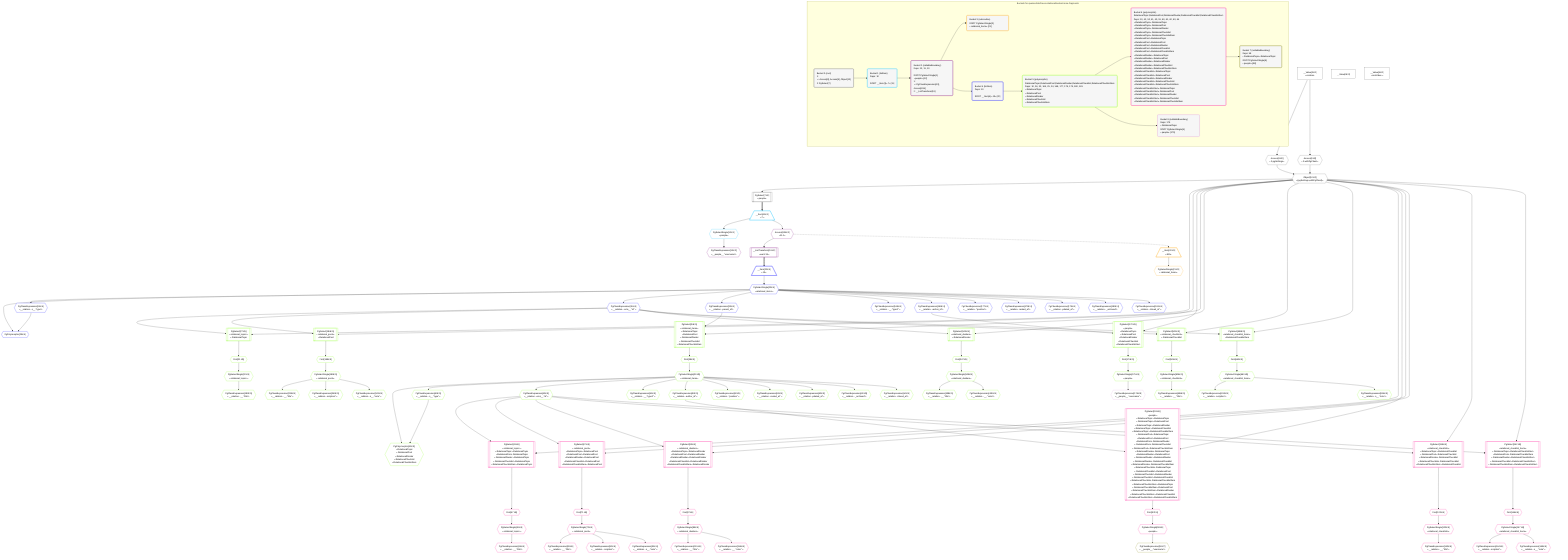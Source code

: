 %%{init: {'themeVariables': { 'fontSize': '12px'}}}%%
graph TD
    classDef path fill:#eee,stroke:#000,color:#000
    classDef plan fill:#fff,stroke-width:1px,color:#000
    classDef itemplan fill:#fff,stroke-width:2px,color:#000
    classDef unbatchedplan fill:#dff,stroke-width:1px,color:#000
    classDef sideeffectplan fill:#fcc,stroke-width:2px,color:#000
    classDef bucket fill:#f6f6f6,color:#000,stroke-width:2px,text-align:left


    %% plan dependencies
    Object10{{"Object[10∈0]<br />ᐸ{pgSettings,withPgClient}ᐳ"}}:::plan
    Access8{{"Access[8∈0]<br />ᐸ3.pgSettingsᐳ"}}:::plan
    Access9{{"Access[9∈0]<br />ᐸ3.withPgClientᐳ"}}:::plan
    Access8 & Access9 --> Object10
    __Value3["__Value[3∈0]<br />ᐸcontextᐳ"]:::plan
    __Value3 --> Access8
    __Value3 --> Access9
    PgSelect7[["PgSelect[7∈0]<br />ᐸpeopleᐳ"]]:::plan
    Object10 --> PgSelect7
    __Value0["__Value[0∈0]"]:::plan
    __Value5["__Value[5∈0]<br />ᐸrootValueᐳ"]:::plan
    __Item11[/"__Item[11∈1]<br />ᐸ7ᐳ"\]:::itemplan
    PgSelect7 ==> __Item11
    PgSelectSingle12{{"PgSelectSingle[12∈1]<br />ᐸpeopleᐳ"}}:::plan
    __Item11 --> PgSelectSingle12
    PgClassExpression13{{"PgClassExpression[13∈2]<br />ᐸ__people__.”username”ᐳ"}}:::plan
    PgSelectSingle12 --> PgClassExpression13
    Access815{{"Access[815∈2]<br />ᐸ11.1ᐳ"}}:::plan
    __Item11 --> Access815
    __ListTransform19[["__ListTransform[19∈2]<br />ᐸeach:15ᐳ"]]:::plan
    Access815 --> __ListTransform19
    PgPolymorphic25{{"PgPolymorphic[25∈4]"}}:::plan
    PgSelectSingle23{{"PgSelectSingle[23∈4]<br />ᐸrelational_itemsᐳ"}}:::plan
    PgClassExpression24{{"PgClassExpression[24∈4]<br />ᐸ__relation...s__.”type”ᐳ"}}:::plan
    PgSelectSingle23 & PgClassExpression24 --> PgPolymorphic25
    __Item22[/"__Item[22∈4]<br />ᐸ19ᐳ"\]:::itemplan
    __ListTransform19 ==> __Item22
    __Item22 --> PgSelectSingle23
    PgSelectSingle23 --> PgClassExpression24
    PgClassExpression26{{"PgClassExpression[26∈4]<br />ᐸ__relation...ems__.”id”ᐳ"}}:::plan
    PgSelectSingle23 --> PgClassExpression26
    PgClassExpression33{{"PgClassExpression[33∈4]<br />ᐸ__relation...parent_id”ᐳ"}}:::plan
    PgSelectSingle23 --> PgClassExpression33
    PgClassExpression168{{"PgClassExpression[168∈4]<br />ᐸ__relation...__.”type2”ᐳ"}}:::plan
    PgSelectSingle23 --> PgClassExpression168
    PgClassExpression169{{"PgClassExpression[169∈4]<br />ᐸ__relation...author_id”ᐳ"}}:::plan
    PgSelectSingle23 --> PgClassExpression169
    PgClassExpression177{{"PgClassExpression[177∈4]<br />ᐸ__relation...”position”ᐳ"}}:::plan
    PgSelectSingle23 --> PgClassExpression177
    PgClassExpression178{{"PgClassExpression[178∈4]<br />ᐸ__relation...reated_at”ᐳ"}}:::plan
    PgSelectSingle23 --> PgClassExpression178
    PgClassExpression179{{"PgClassExpression[179∈4]<br />ᐸ__relation...pdated_at”ᐳ"}}:::plan
    PgSelectSingle23 --> PgClassExpression179
    PgClassExpression180{{"PgClassExpression[180∈4]<br />ᐸ__relation..._archived”ᐳ"}}:::plan
    PgSelectSingle23 --> PgClassExpression180
    PgClassExpression181{{"PgClassExpression[181∈4]<br />ᐸ__relation...chived_at”ᐳ"}}:::plan
    PgSelectSingle23 --> PgClassExpression181
    __Item20[/"__Item[20∈3]<br />ᐸ815ᐳ"\]:::itemplan
    Access815 -.-> __Item20
    PgSelectSingle21{{"PgSelectSingle[21∈3]<br />ᐸrelational_itemsᐳ"}}:::plan
    __Item20 --> PgSelectSingle21
    PgSelect27[["PgSelect[27∈5]<br />ᐸrelational_topicsᐳ<br />ᐳRelationalTopic"]]:::plan
    Object10 & PgClassExpression26 --> PgSelect27
    PgSelect34[["PgSelect[34∈5]<br />ᐸrelational_itemsᐳ<br />ᐳRelationalTopic<br />ᐳRelationalPost<br />ᐳRelationalDivider<br />ᐳRelationalChecklist<br />ᐳRelationalChecklistItem"]]:::plan
    Object10 & PgClassExpression33 --> PgSelect34
    PgPolymorphic41{{"PgPolymorphic[41∈5]<br />ᐳRelationalTopic<br />ᐳRelationalPost<br />ᐳRelationalDivider<br />ᐳRelationalChecklist<br />ᐳRelationalChecklistItem"}}:::plan
    PgSelectSingle39{{"PgSelectSingle[39∈5]<br />ᐸrelational_itemsᐳ"}}:::plan
    PgClassExpression40{{"PgClassExpression[40∈5]<br />ᐸ__relation...s__.”type”ᐳ"}}:::plan
    PgSelectSingle39 & PgClassExpression40 --> PgPolymorphic41
    PgSelect170[["PgSelect[170∈5]<br />ᐸpeopleᐳ<br />ᐳRelationalTopic<br />ᐳRelationalPost<br />ᐳRelationalDivider<br />ᐳRelationalChecklist<br />ᐳRelationalChecklistItem"]]:::plan
    Object10 & PgClassExpression169 --> PgSelect170
    PgSelect184[["PgSelect[184∈5]<br />ᐸrelational_postsᐳ<br />ᐳRelationalPost"]]:::plan
    Object10 & PgClassExpression26 --> PgSelect184
    PgSelect343[["PgSelect[343∈5]<br />ᐸrelational_dividersᐳ<br />ᐳRelationalDivider"]]:::plan
    Object10 & PgClassExpression26 --> PgSelect343
    PgSelect501[["PgSelect[501∈5]<br />ᐸrelational_checklistsᐳ<br />ᐳRelationalChecklist"]]:::plan
    Object10 & PgClassExpression26 --> PgSelect501
    PgSelect658[["PgSelect[658∈5]<br />ᐸrelational_checklist_itemsᐳ<br />ᐳRelationalChecklistItem"]]:::plan
    Object10 & PgClassExpression26 --> PgSelect658
    First31{{"First[31∈5]"}}:::plan
    PgSelect27 --> First31
    PgSelectSingle32{{"PgSelectSingle[32∈5]<br />ᐸrelational_topicsᐳ"}}:::plan
    First31 --> PgSelectSingle32
    First38{{"First[38∈5]"}}:::plan
    PgSelect34 --> First38
    First38 --> PgSelectSingle39
    PgSelectSingle39 --> PgClassExpression40
    PgClassExpression42{{"PgClassExpression[42∈5]<br />ᐸ__relation...ems__.”id”ᐳ"}}:::plan
    PgSelectSingle39 --> PgClassExpression42
    PgClassExpression51{{"PgClassExpression[51∈5]<br />ᐸ__relation...__.”type2”ᐳ"}}:::plan
    PgSelectSingle39 --> PgClassExpression51
    PgClassExpression52{{"PgClassExpression[52∈5]<br />ᐸ__relation...author_id”ᐳ"}}:::plan
    PgSelectSingle39 --> PgClassExpression52
    PgClassExpression60{{"PgClassExpression[60∈5]<br />ᐸ__relation...”position”ᐳ"}}:::plan
    PgSelectSingle39 --> PgClassExpression60
    PgClassExpression61{{"PgClassExpression[61∈5]<br />ᐸ__relation...reated_at”ᐳ"}}:::plan
    PgSelectSingle39 --> PgClassExpression61
    PgClassExpression62{{"PgClassExpression[62∈5]<br />ᐸ__relation...pdated_at”ᐳ"}}:::plan
    PgSelectSingle39 --> PgClassExpression62
    PgClassExpression63{{"PgClassExpression[63∈5]<br />ᐸ__relation..._archived”ᐳ"}}:::plan
    PgSelectSingle39 --> PgClassExpression63
    PgClassExpression64{{"PgClassExpression[64∈5]<br />ᐸ__relation...chived_at”ᐳ"}}:::plan
    PgSelectSingle39 --> PgClassExpression64
    First174{{"First[174∈5]"}}:::plan
    PgSelect170 --> First174
    PgSelectSingle175{{"PgSelectSingle[175∈5]<br />ᐸpeopleᐳ"}}:::plan
    First174 --> PgSelectSingle175
    PgClassExpression182{{"PgClassExpression[182∈5]<br />ᐸ__relation...__.”title”ᐳ"}}:::plan
    PgSelectSingle32 --> PgClassExpression182
    First188{{"First[188∈5]"}}:::plan
    PgSelect184 --> First188
    PgSelectSingle189{{"PgSelectSingle[189∈5]<br />ᐸrelational_postsᐳ"}}:::plan
    First188 --> PgSelectSingle189
    PgClassExpression339{{"PgClassExpression[339∈5]<br />ᐸ__relation...__.”title”ᐳ"}}:::plan
    PgSelectSingle189 --> PgClassExpression339
    PgClassExpression340{{"PgClassExpression[340∈5]<br />ᐸ__relation...scription”ᐳ"}}:::plan
    PgSelectSingle189 --> PgClassExpression340
    PgClassExpression341{{"PgClassExpression[341∈5]<br />ᐸ__relation...s__.”note”ᐳ"}}:::plan
    PgSelectSingle189 --> PgClassExpression341
    First347{{"First[347∈5]"}}:::plan
    PgSelect343 --> First347
    PgSelectSingle348{{"PgSelectSingle[348∈5]<br />ᐸrelational_dividersᐳ"}}:::plan
    First347 --> PgSelectSingle348
    PgClassExpression498{{"PgClassExpression[498∈5]<br />ᐸ__relation...__.”title”ᐳ"}}:::plan
    PgSelectSingle348 --> PgClassExpression498
    PgClassExpression499{{"PgClassExpression[499∈5]<br />ᐸ__relation...__.”color”ᐳ"}}:::plan
    PgSelectSingle348 --> PgClassExpression499
    First505{{"First[505∈5]"}}:::plan
    PgSelect501 --> First505
    PgSelectSingle506{{"PgSelectSingle[506∈5]<br />ᐸrelational_checklistsᐳ"}}:::plan
    First505 --> PgSelectSingle506
    PgClassExpression656{{"PgClassExpression[656∈5]<br />ᐸ__relation...__.”title”ᐳ"}}:::plan
    PgSelectSingle506 --> PgClassExpression656
    First662{{"First[662∈5]"}}:::plan
    PgSelect658 --> First662
    PgSelectSingle663{{"PgSelectSingle[663∈5]<br />ᐸrelational_checklist_itemsᐳ"}}:::plan
    First662 --> PgSelectSingle663
    PgClassExpression813{{"PgClassExpression[813∈5]<br />ᐸ__relation...scription”ᐳ"}}:::plan
    PgSelectSingle663 --> PgClassExpression813
    PgClassExpression814{{"PgClassExpression[814∈5]<br />ᐸ__relation...s__.”note”ᐳ"}}:::plan
    PgSelectSingle663 --> PgClassExpression814
    PgClassExpression176{{"PgClassExpression[176∈8]<br />ᐸ__people__.”username”ᐳ"}}:::plan
    PgSelectSingle175 --> PgClassExpression176
    PgSelect43[["PgSelect[43∈6]<br />ᐸrelational_topicsᐳ<br />ᐳRelationalTopicᐳRelationalTopic<br />ᐳRelationalPostᐳRelationalTopic<br />ᐳRelationalDividerᐳRelationalTopic<br />ᐳRelationalChecklistᐳRelationalTopic<br />ᐳRelationalChecklistItemᐳRelationalTopic"]]:::plan
    Object10 & PgClassExpression42 --> PgSelect43
    PgSelect53[["PgSelect[53∈6]<br />ᐸpeopleᐳ<br />ᐳRelationalTopicᐳRelationalTopic<br />ᐳRelationalTopicᐳRelationalPost<br />ᐳRelationalTopicᐳRelationalDivider<br />ᐳRelationalTopicᐳRelationalChecklist<br />ᐳRelationalTopicᐳRelationalChecklistItem<br />ᐳRelationalPostᐳRelationalTopic<br />ᐳRelationalPostᐳRelationalPost<br />ᐳRelationalPostᐳRelationalDivider<br />ᐳRelationalPostᐳRelationalChecklist<br />ᐳRelationalPostᐳRelationalChecklistItem<br />ᐳRelationalDividerᐳRelationalTopic<br />ᐳRelationalDividerᐳRelationalPost<br />ᐳRelationalDividerᐳRelationalDivider<br />ᐳRelationalDividerᐳRelationalChecklist<br />ᐳRelationalDividerᐳRelationalChecklistItem<br />ᐳRelationalChecklistᐳRelationalTopic<br />ᐳRelationalChecklistᐳRelationalPost<br />ᐳRelationalChecklistᐳRelationalDivider<br />ᐳRelationalChecklistᐳRelationalChecklist<br />ᐳRelationalChecklistᐳRelationalChecklistItem<br />ᐳRelationalChecklistItemᐳRelationalTopic<br />ᐳRelationalChecklistItemᐳRelationalPost<br />ᐳRelationalChecklistItemᐳRelationalDivider<br />ᐳRelationalChecklistItemᐳRelationalChecklist<br />ᐳRelationalChecklistItemᐳRelationalChecklistItem"]]:::plan
    Object10 & PgClassExpression52 --> PgSelect53
    PgSelect67[["PgSelect[67∈6]<br />ᐸrelational_postsᐳ<br />ᐳRelationalTopicᐳRelationalPost<br />ᐳRelationalPostᐳRelationalPost<br />ᐳRelationalDividerᐳRelationalPost<br />ᐳRelationalChecklistᐳRelationalPost<br />ᐳRelationalChecklistItemᐳRelationalPost"]]:::plan
    Object10 & PgClassExpression42 --> PgSelect67
    PgSelect93[["PgSelect[93∈6]<br />ᐸrelational_dividersᐳ<br />ᐳRelationalTopicᐳRelationalDivider<br />ᐳRelationalPostᐳRelationalDivider<br />ᐳRelationalDividerᐳRelationalDivider<br />ᐳRelationalChecklistᐳRelationalDivider<br />ᐳRelationalChecklistItemᐳRelationalDivider"]]:::plan
    Object10 & PgClassExpression42 --> PgSelect93
    PgSelect118[["PgSelect[118∈6]<br />ᐸrelational_checklistsᐳ<br />ᐳRelationalTopicᐳRelationalChecklist<br />ᐳRelationalPostᐳRelationalChecklist<br />ᐳRelationalDividerᐳRelationalChecklist<br />ᐳRelationalChecklistᐳRelationalChecklist<br />ᐳRelationalChecklistItemᐳRelationalChecklist"]]:::plan
    Object10 & PgClassExpression42 --> PgSelect118
    PgSelect142[["PgSelect[142∈6]<br />ᐸrelational_checklist_itemsᐳ<br />ᐳRelationalTopicᐳRelationalChecklistItem<br />ᐳRelationalPostᐳRelationalChecklistItem<br />ᐳRelationalDividerᐳRelationalChecklistItem<br />ᐳRelationalChecklistᐳRelationalChecklistItem<br />ᐳRelationalChecklistItemᐳRelationalChecklistItem"]]:::plan
    Object10 & PgClassExpression42 --> PgSelect142
    First47{{"First[47∈6]"}}:::plan
    PgSelect43 --> First47
    PgSelectSingle48{{"PgSelectSingle[48∈6]<br />ᐸrelational_topicsᐳ"}}:::plan
    First47 --> PgSelectSingle48
    First57{{"First[57∈6]"}}:::plan
    PgSelect53 --> First57
    PgSelectSingle58{{"PgSelectSingle[58∈6]<br />ᐸpeopleᐳ"}}:::plan
    First57 --> PgSelectSingle58
    PgClassExpression65{{"PgClassExpression[65∈6]<br />ᐸ__relation...__.”title”ᐳ"}}:::plan
    PgSelectSingle48 --> PgClassExpression65
    First71{{"First[71∈6]"}}:::plan
    PgSelect67 --> First71
    PgSelectSingle72{{"PgSelectSingle[72∈6]<br />ᐸrelational_postsᐳ"}}:::plan
    First71 --> PgSelectSingle72
    PgClassExpression89{{"PgClassExpression[89∈6]<br />ᐸ__relation...__.”title”ᐳ"}}:::plan
    PgSelectSingle72 --> PgClassExpression89
    PgClassExpression90{{"PgClassExpression[90∈6]<br />ᐸ__relation...scription”ᐳ"}}:::plan
    PgSelectSingle72 --> PgClassExpression90
    PgClassExpression91{{"PgClassExpression[91∈6]<br />ᐸ__relation...s__.”note”ᐳ"}}:::plan
    PgSelectSingle72 --> PgClassExpression91
    First97{{"First[97∈6]"}}:::plan
    PgSelect93 --> First97
    PgSelectSingle98{{"PgSelectSingle[98∈6]<br />ᐸrelational_dividersᐳ"}}:::plan
    First97 --> PgSelectSingle98
    PgClassExpression115{{"PgClassExpression[115∈6]<br />ᐸ__relation...__.”title”ᐳ"}}:::plan
    PgSelectSingle98 --> PgClassExpression115
    PgClassExpression116{{"PgClassExpression[116∈6]<br />ᐸ__relation...__.”color”ᐳ"}}:::plan
    PgSelectSingle98 --> PgClassExpression116
    First122{{"First[122∈6]"}}:::plan
    PgSelect118 --> First122
    PgSelectSingle123{{"PgSelectSingle[123∈6]<br />ᐸrelational_checklistsᐳ"}}:::plan
    First122 --> PgSelectSingle123
    PgClassExpression140{{"PgClassExpression[140∈6]<br />ᐸ__relation...__.”title”ᐳ"}}:::plan
    PgSelectSingle123 --> PgClassExpression140
    First146{{"First[146∈6]"}}:::plan
    PgSelect142 --> First146
    PgSelectSingle147{{"PgSelectSingle[147∈6]<br />ᐸrelational_checklist_itemsᐳ"}}:::plan
    First146 --> PgSelectSingle147
    PgClassExpression164{{"PgClassExpression[164∈6]<br />ᐸ__relation...scription”ᐳ"}}:::plan
    PgSelectSingle147 --> PgClassExpression164
    PgClassExpression165{{"PgClassExpression[165∈6]<br />ᐸ__relation...s__.”note”ᐳ"}}:::plan
    PgSelectSingle147 --> PgClassExpression165
    PgClassExpression59{{"PgClassExpression[59∈7]<br />ᐸ__people__.”username”ᐳ"}}:::plan
    PgSelectSingle58 --> PgClassExpression59

    %% define steps

    subgraph "Buckets for queries/interfaces-relational/nested-more-fragments"
    Bucket0("Bucket 0 (root)<br />1: <br />ᐳ: Access[8], Access[9], Object[10]<br />2: PgSelect[7]"):::bucket
    classDef bucket0 stroke:#696969
    class Bucket0,__Value0,__Value3,__Value5,PgSelect7,Access8,Access9,Object10 bucket0
    Bucket1("Bucket 1 (listItem)<br />Deps: 10<br /><br />ROOT __Item{1}ᐸ7ᐳ[11]"):::bucket
    classDef bucket1 stroke:#00bfff
    class Bucket1,__Item11,PgSelectSingle12 bucket1
    Bucket2("Bucket 2 (nullableBoundary)<br />Deps: 12, 11, 10<br /><br />ROOT PgSelectSingle{1}ᐸpeopleᐳ[12]<br />1: <br />ᐳ: PgClassExpression[13], Access[815]<br />2: __ListTransform[19]"):::bucket
    classDef bucket2 stroke:#7f007f
    class Bucket2,PgClassExpression13,__ListTransform19,Access815 bucket2
    Bucket3("Bucket 3 (subroutine)<br />ROOT PgSelectSingle{3}ᐸrelational_itemsᐳ[21]"):::bucket
    classDef bucket3 stroke:#ffa500
    class Bucket3,__Item20,PgSelectSingle21 bucket3
    Bucket4("Bucket 4 (listItem)<br />Deps: 10<br /><br />ROOT __Item{4}ᐸ19ᐳ[22]"):::bucket
    classDef bucket4 stroke:#0000ff
    class Bucket4,__Item22,PgSelectSingle23,PgClassExpression24,PgPolymorphic25,PgClassExpression26,PgClassExpression33,PgClassExpression168,PgClassExpression169,PgClassExpression177,PgClassExpression178,PgClassExpression179,PgClassExpression180,PgClassExpression181 bucket4
    Bucket5("Bucket 5 (polymorphic)<br />RelationalTopic,RelationalPost,RelationalDivider,RelationalChecklist,RelationalChecklistItem<br />Deps: 10, 26, 33, 169, 25, 24, 168, 177, 178, 179, 180, 181<br />ᐳRelationalTopic<br />ᐳRelationalPost<br />ᐳRelationalDivider<br />ᐳRelationalChecklist<br />ᐳRelationalChecklistItem"):::bucket
    classDef bucket5 stroke:#7fff00
    class Bucket5,PgSelect27,First31,PgSelectSingle32,PgSelect34,First38,PgSelectSingle39,PgClassExpression40,PgPolymorphic41,PgClassExpression42,PgClassExpression51,PgClassExpression52,PgClassExpression60,PgClassExpression61,PgClassExpression62,PgClassExpression63,PgClassExpression64,PgSelect170,First174,PgSelectSingle175,PgClassExpression182,PgSelect184,First188,PgSelectSingle189,PgClassExpression339,PgClassExpression340,PgClassExpression341,PgSelect343,First347,PgSelectSingle348,PgClassExpression498,PgClassExpression499,PgSelect501,First505,PgSelectSingle506,PgClassExpression656,PgSelect658,First662,PgSelectSingle663,PgClassExpression813,PgClassExpression814 bucket5
    Bucket6("Bucket 6 (polymorphic)<br />RelationalTopic,RelationalPost,RelationalDivider,RelationalChecklist,RelationalChecklistItem<br />Deps: 10, 42, 52, 41, 40, 51, 60, 61, 62, 63, 64<br />ᐳRelationalTopicᐳRelationalTopic<br />ᐳRelationalTopicᐳRelationalPost<br />ᐳRelationalTopicᐳRelationalDivider<br />ᐳRelationalTopicᐳRelationalChecklist<br />ᐳRelationalTopicᐳRelationalChecklistItem<br />ᐳRelationalPostᐳRelationalTopic<br />ᐳRelationalPostᐳRelationalPost<br />ᐳRelationalPostᐳRelationalDivider<br />ᐳRelationalPostᐳRelationalChecklist<br />ᐳRelationalPostᐳRelationalChecklistItem<br />ᐳRelationalDividerᐳRelationalTopic<br />ᐳRelationalDividerᐳRelationalPost<br />ᐳRelationalDividerᐳRelationalDivider<br />ᐳRelationalDividerᐳRelationalChecklist<br />ᐳRelationalDividerᐳRelationalChecklistItem<br />ᐳRelationalChecklistᐳRelationalTopic<br />ᐳRelationalChecklistᐳRelationalPost<br />ᐳRelationalChecklistᐳRelationalDivider<br />ᐳRelationalChecklistᐳRelationalChecklist<br />ᐳRelationalChecklistᐳRelationalChecklistItem<br />ᐳRelationalChecklistItemᐳRelationalTopic<br />ᐳRelationalChecklistItemᐳRelationalPost<br />ᐳRelationalChecklistItemᐳRelationalDivider<br />ᐳRelationalChecklistItemᐳRelationalChecklist<br />ᐳRelationalChecklistItemᐳRelationalChecklistItem"):::bucket
    classDef bucket6 stroke:#ff1493
    class Bucket6,PgSelect43,First47,PgSelectSingle48,PgSelect53,First57,PgSelectSingle58,PgClassExpression65,PgSelect67,First71,PgSelectSingle72,PgClassExpression89,PgClassExpression90,PgClassExpression91,PgSelect93,First97,PgSelectSingle98,PgClassExpression115,PgClassExpression116,PgSelect118,First122,PgSelectSingle123,PgClassExpression140,PgSelect142,First146,PgSelectSingle147,PgClassExpression164,PgClassExpression165 bucket6
    Bucket7("Bucket 7 (nullableBoundary)<br />Deps: 58<br />ᐳRelationalTopicᐳRelationalTopic<br />ROOT PgSelectSingle{6}ᐸpeopleᐳ[58]"):::bucket
    classDef bucket7 stroke:#808000
    class Bucket7,PgClassExpression59 bucket7
    Bucket8("Bucket 8 (nullableBoundary)<br />Deps: 175<br />ᐳRelationalTopic<br />ROOT PgSelectSingle{5}ᐸpeopleᐳ[175]"):::bucket
    classDef bucket8 stroke:#dda0dd
    class Bucket8,PgClassExpression176 bucket8
    Bucket0 --> Bucket1
    Bucket1 --> Bucket2
    Bucket2 --> Bucket3 & Bucket4
    Bucket4 --> Bucket5
    Bucket5 --> Bucket6 & Bucket8
    Bucket6 --> Bucket7
    end